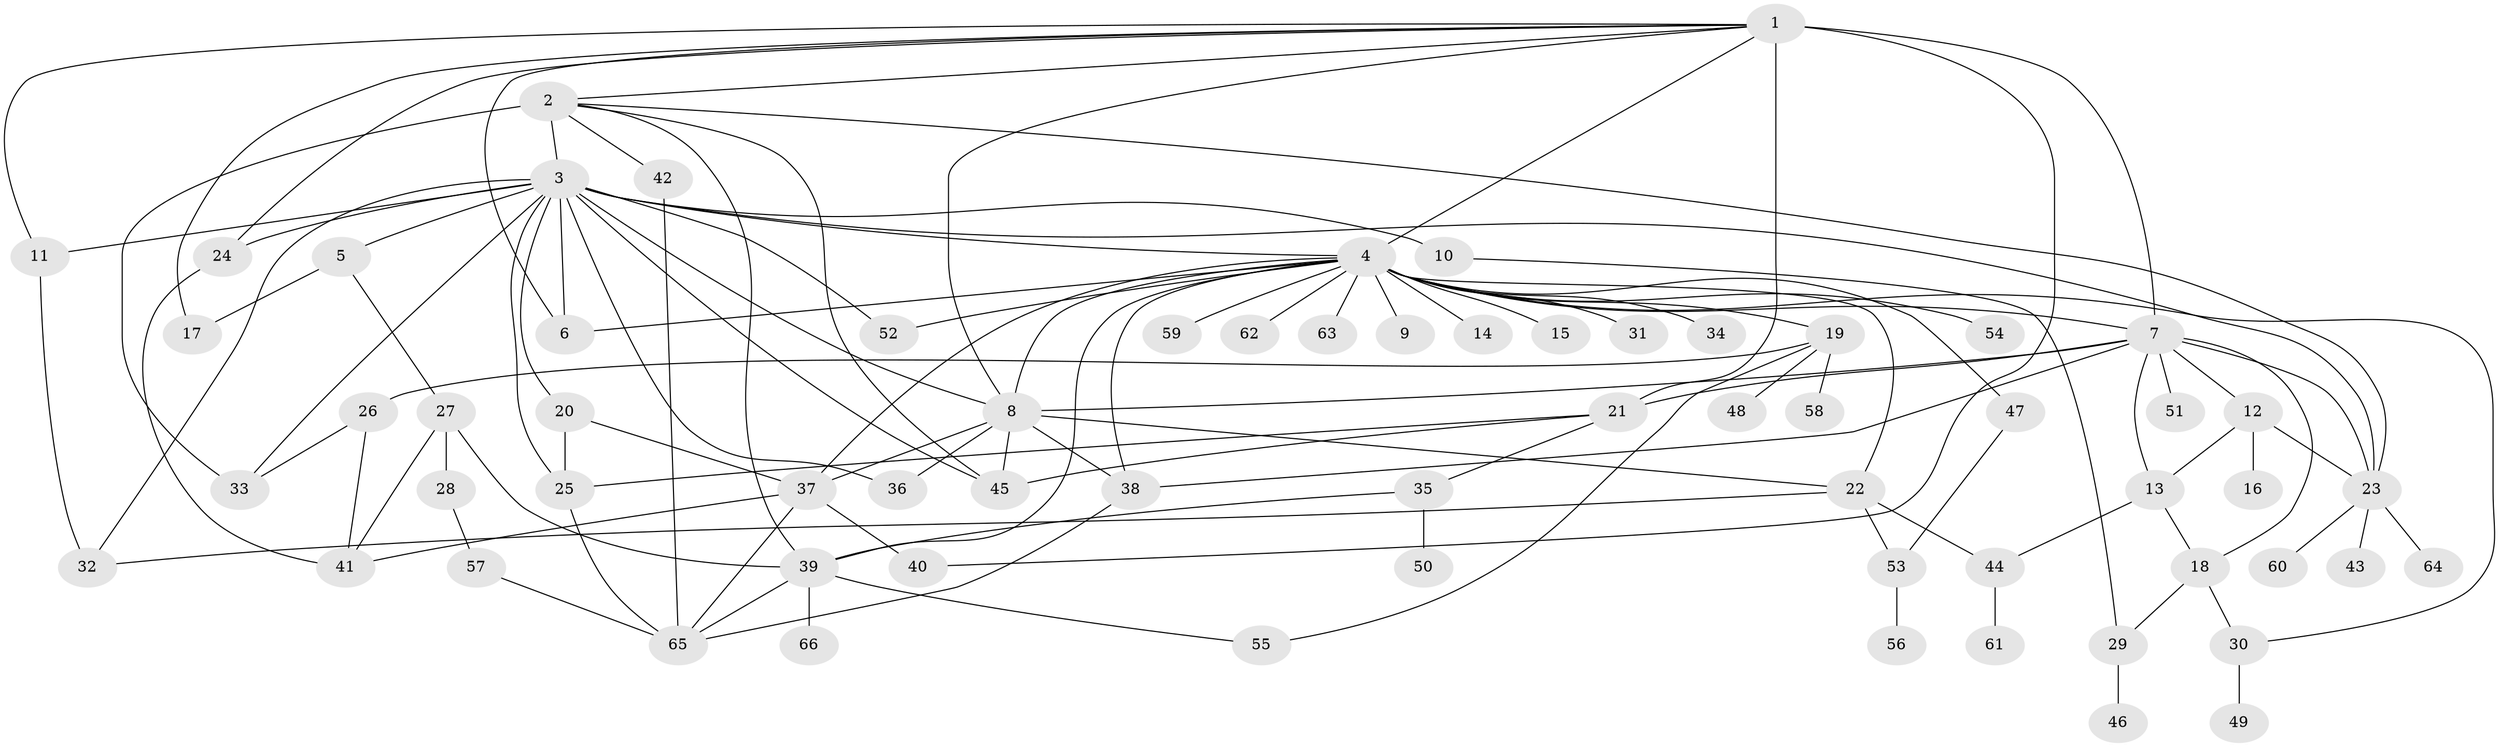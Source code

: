 // original degree distribution, {15: 0.007575757575757576, 14: 0.007575757575757576, 26: 0.007575757575757576, 28: 0.007575757575757576, 3: 0.10606060606060606, 2: 0.24242424242424243, 5: 0.06060606060606061, 17: 0.007575757575757576, 1: 0.4393939393939394, 6: 0.030303030303030304, 7: 0.007575757575757576, 4: 0.06818181818181818, 9: 0.007575757575757576}
// Generated by graph-tools (version 1.1) at 2025/35/03/09/25 02:35:41]
// undirected, 66 vertices, 114 edges
graph export_dot {
graph [start="1"]
  node [color=gray90,style=filled];
  1;
  2;
  3;
  4;
  5;
  6;
  7;
  8;
  9;
  10;
  11;
  12;
  13;
  14;
  15;
  16;
  17;
  18;
  19;
  20;
  21;
  22;
  23;
  24;
  25;
  26;
  27;
  28;
  29;
  30;
  31;
  32;
  33;
  34;
  35;
  36;
  37;
  38;
  39;
  40;
  41;
  42;
  43;
  44;
  45;
  46;
  47;
  48;
  49;
  50;
  51;
  52;
  53;
  54;
  55;
  56;
  57;
  58;
  59;
  60;
  61;
  62;
  63;
  64;
  65;
  66;
  1 -- 2 [weight=1.0];
  1 -- 4 [weight=1.0];
  1 -- 6 [weight=1.0];
  1 -- 7 [weight=2.0];
  1 -- 8 [weight=1.0];
  1 -- 11 [weight=1.0];
  1 -- 17 [weight=1.0];
  1 -- 21 [weight=5.0];
  1 -- 24 [weight=1.0];
  1 -- 40 [weight=1.0];
  2 -- 3 [weight=1.0];
  2 -- 23 [weight=1.0];
  2 -- 33 [weight=6.0];
  2 -- 39 [weight=1.0];
  2 -- 42 [weight=1.0];
  2 -- 45 [weight=1.0];
  3 -- 4 [weight=1.0];
  3 -- 5 [weight=1.0];
  3 -- 6 [weight=1.0];
  3 -- 8 [weight=1.0];
  3 -- 10 [weight=3.0];
  3 -- 11 [weight=1.0];
  3 -- 20 [weight=2.0];
  3 -- 23 [weight=1.0];
  3 -- 24 [weight=1.0];
  3 -- 25 [weight=1.0];
  3 -- 32 [weight=1.0];
  3 -- 33 [weight=2.0];
  3 -- 36 [weight=1.0];
  3 -- 45 [weight=1.0];
  3 -- 52 [weight=1.0];
  4 -- 6 [weight=1.0];
  4 -- 7 [weight=1.0];
  4 -- 8 [weight=1.0];
  4 -- 9 [weight=1.0];
  4 -- 14 [weight=1.0];
  4 -- 15 [weight=1.0];
  4 -- 19 [weight=1.0];
  4 -- 22 [weight=1.0];
  4 -- 30 [weight=1.0];
  4 -- 31 [weight=1.0];
  4 -- 34 [weight=1.0];
  4 -- 37 [weight=1.0];
  4 -- 38 [weight=1.0];
  4 -- 39 [weight=1.0];
  4 -- 47 [weight=1.0];
  4 -- 52 [weight=1.0];
  4 -- 54 [weight=1.0];
  4 -- 59 [weight=1.0];
  4 -- 62 [weight=1.0];
  4 -- 63 [weight=1.0];
  5 -- 17 [weight=1.0];
  5 -- 27 [weight=1.0];
  7 -- 8 [weight=8.0];
  7 -- 12 [weight=1.0];
  7 -- 13 [weight=1.0];
  7 -- 18 [weight=2.0];
  7 -- 21 [weight=1.0];
  7 -- 23 [weight=1.0];
  7 -- 38 [weight=1.0];
  7 -- 51 [weight=1.0];
  8 -- 22 [weight=1.0];
  8 -- 36 [weight=1.0];
  8 -- 37 [weight=1.0];
  8 -- 38 [weight=1.0];
  8 -- 45 [weight=1.0];
  10 -- 29 [weight=1.0];
  11 -- 32 [weight=2.0];
  12 -- 13 [weight=1.0];
  12 -- 16 [weight=2.0];
  12 -- 23 [weight=1.0];
  13 -- 18 [weight=1.0];
  13 -- 44 [weight=1.0];
  18 -- 29 [weight=1.0];
  18 -- 30 [weight=1.0];
  19 -- 26 [weight=1.0];
  19 -- 48 [weight=1.0];
  19 -- 55 [weight=1.0];
  19 -- 58 [weight=1.0];
  20 -- 25 [weight=1.0];
  20 -- 37 [weight=3.0];
  21 -- 25 [weight=1.0];
  21 -- 35 [weight=1.0];
  21 -- 45 [weight=1.0];
  22 -- 32 [weight=1.0];
  22 -- 44 [weight=1.0];
  22 -- 53 [weight=1.0];
  23 -- 43 [weight=1.0];
  23 -- 60 [weight=1.0];
  23 -- 64 [weight=1.0];
  24 -- 41 [weight=2.0];
  25 -- 65 [weight=1.0];
  26 -- 33 [weight=1.0];
  26 -- 41 [weight=1.0];
  27 -- 28 [weight=1.0];
  27 -- 39 [weight=1.0];
  27 -- 41 [weight=1.0];
  28 -- 57 [weight=1.0];
  29 -- 46 [weight=1.0];
  30 -- 49 [weight=1.0];
  35 -- 39 [weight=1.0];
  35 -- 50 [weight=1.0];
  37 -- 40 [weight=1.0];
  37 -- 41 [weight=1.0];
  37 -- 65 [weight=1.0];
  38 -- 65 [weight=1.0];
  39 -- 55 [weight=1.0];
  39 -- 65 [weight=1.0];
  39 -- 66 [weight=1.0];
  42 -- 65 [weight=1.0];
  44 -- 61 [weight=1.0];
  47 -- 53 [weight=1.0];
  53 -- 56 [weight=1.0];
  57 -- 65 [weight=1.0];
}
